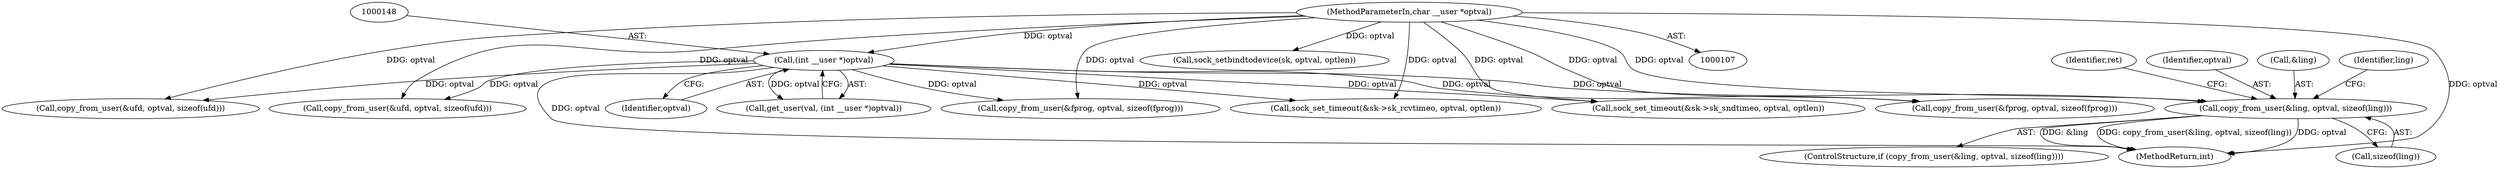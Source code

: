 digraph "0_linux_b98b0bc8c431e3ceb4b26b0dfc8db509518fb290@API" {
"1000367" [label="(Call,copy_from_user(&ling, optval, sizeof(ling)))"];
"1000147" [label="(Call,(int __user *)optval)"];
"1000111" [label="(MethodParameterIn,char __user *optval)"];
"1000149" [label="(Identifier,optval)"];
"1000147" [label="(Call,(int __user *)optval)"];
"1000375" [label="(Identifier,ret)"];
"1000638" [label="(Call,copy_from_user(&ufd, optval, sizeof(ufd)))"];
"1000699" [label="(Call,copy_from_user(&ufd, optval, sizeof(ufd)))"];
"1000370" [label="(Identifier,optval)"];
"1000607" [label="(Call,copy_from_user(&fprog, optval, sizeof(fprog)))"];
"1000571" [label="(Call,sock_set_timeout(&sk->sk_rcvtimeo, optval, optlen))"];
"1000367" [label="(Call,copy_from_user(&ling, optval, sizeof(ling)))"];
"1000371" [label="(Call,sizeof(ling))"];
"1000132" [label="(Call,sock_setbindtodevice(sk, optval, optlen))"];
"1000368" [label="(Call,&ling)"];
"1000668" [label="(Call,copy_from_user(&fprog, optval, sizeof(fprog)))"];
"1000111" [label="(MethodParameterIn,char __user *optval)"];
"1000145" [label="(Call,get_user(val, (int __user *)optval))"];
"1000366" [label="(ControlStructure,if (copy_from_user(&ling, optval, sizeof(ling))))"];
"1000890" [label="(MethodReturn,int)"];
"1000382" [label="(Identifier,ling)"];
"1000582" [label="(Call,sock_set_timeout(&sk->sk_sndtimeo, optval, optlen))"];
"1000367" -> "1000366"  [label="AST: "];
"1000367" -> "1000371"  [label="CFG: "];
"1000368" -> "1000367"  [label="AST: "];
"1000370" -> "1000367"  [label="AST: "];
"1000371" -> "1000367"  [label="AST: "];
"1000375" -> "1000367"  [label="CFG: "];
"1000382" -> "1000367"  [label="CFG: "];
"1000367" -> "1000890"  [label="DDG: optval"];
"1000367" -> "1000890"  [label="DDG: &ling"];
"1000367" -> "1000890"  [label="DDG: copy_from_user(&ling, optval, sizeof(ling))"];
"1000147" -> "1000367"  [label="DDG: optval"];
"1000111" -> "1000367"  [label="DDG: optval"];
"1000147" -> "1000145"  [label="AST: "];
"1000147" -> "1000149"  [label="CFG: "];
"1000148" -> "1000147"  [label="AST: "];
"1000149" -> "1000147"  [label="AST: "];
"1000145" -> "1000147"  [label="CFG: "];
"1000147" -> "1000890"  [label="DDG: optval"];
"1000147" -> "1000145"  [label="DDG: optval"];
"1000111" -> "1000147"  [label="DDG: optval"];
"1000147" -> "1000571"  [label="DDG: optval"];
"1000147" -> "1000582"  [label="DDG: optval"];
"1000147" -> "1000607"  [label="DDG: optval"];
"1000147" -> "1000638"  [label="DDG: optval"];
"1000147" -> "1000668"  [label="DDG: optval"];
"1000147" -> "1000699"  [label="DDG: optval"];
"1000111" -> "1000107"  [label="AST: "];
"1000111" -> "1000890"  [label="DDG: optval"];
"1000111" -> "1000132"  [label="DDG: optval"];
"1000111" -> "1000571"  [label="DDG: optval"];
"1000111" -> "1000582"  [label="DDG: optval"];
"1000111" -> "1000607"  [label="DDG: optval"];
"1000111" -> "1000638"  [label="DDG: optval"];
"1000111" -> "1000668"  [label="DDG: optval"];
"1000111" -> "1000699"  [label="DDG: optval"];
}
